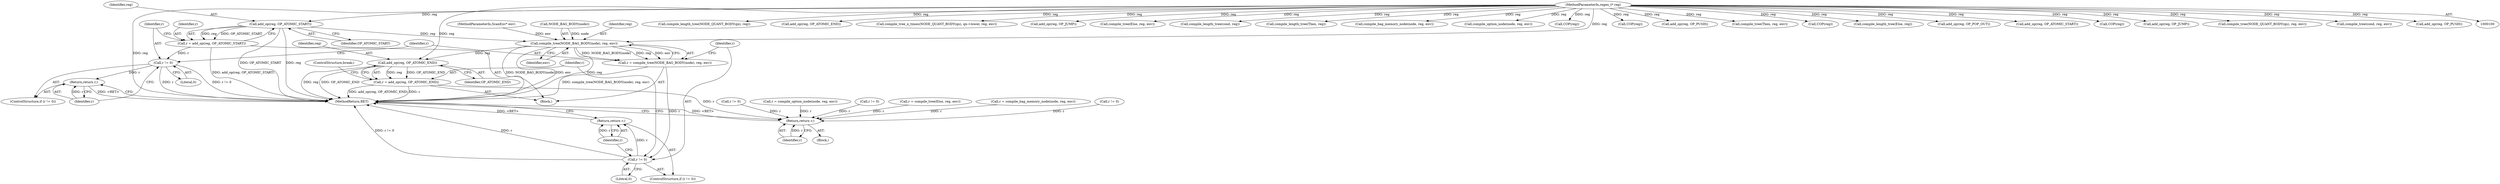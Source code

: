 digraph "0_oniguruma_c509265c5f6ae7264f7b8a8aae1cfa5fc59d108c@pointer" {
"1000248" [label="(Call,add_op(reg, OP_ATOMIC_START))"];
"1000102" [label="(MethodParameterIn,regex_t* reg)"];
"1000246" [label="(Call,r = add_op(reg, OP_ATOMIC_START))"];
"1000252" [label="(Call,r != 0)"];
"1000255" [label="(Return,return r;)"];
"1000259" [label="(Call,compile_tree(NODE_BAG_BODY(node), reg, env))"];
"1000257" [label="(Call,r = compile_tree(NODE_BAG_BODY(node), reg, env))"];
"1000265" [label="(Call,r != 0)"];
"1000268" [label="(Return,return r;)"];
"1000272" [label="(Call,add_op(reg, OP_ATOMIC_END))"];
"1000270" [label="(Call,r = add_op(reg, OP_ATOMIC_END))"];
"1000454" [label="(Return,return r;)"];
"1000246" [label="(Call,r = add_op(reg, OP_ATOMIC_START))"];
"1000157" [label="(Call,compile_length_tree(NODE_QUANT_BODY(qn), reg))"];
"1000249" [label="(Identifier,reg)"];
"1000259" [label="(Call,compile_tree(NODE_BAG_BODY(node), reg, env))"];
"1000391" [label="(Call,add_op(reg, OP_ATOMIC_END))"];
"1000141" [label="(Call,compile_tree_n_times(NODE_QUANT_BODY(qn), qn->lower, reg, env))"];
"1000272" [label="(Call,add_op(reg, OP_ATOMIC_END))"];
"1000428" [label="(Call,add_op(reg, OP_JUMP))"];
"1000449" [label="(Call,compile_tree(Else, reg, env))"];
"1000268" [label="(Return,return r;)"];
"1000315" [label="(Call,compile_length_tree(cond, reg))"];
"1000330" [label="(Call,compile_length_tree(Then, reg))"];
"1000103" [label="(MethodParameterIn,ScanEnv* env)"];
"1000115" [label="(Call,compile_bag_memory_node(node, reg, env))"];
"1000123" [label="(Call,compile_option_node(node, reg, env))"];
"1000273" [label="(Identifier,reg)"];
"1000265" [label="(Call,r != 0)"];
"1000251" [label="(ControlStructure,if (r != 0))"];
"1000267" [label="(Literal,0)"];
"1000253" [label="(Identifier,r)"];
"1000456" [label="(MethodReturn,RET)"];
"1000266" [label="(Identifier,r)"];
"1000395" [label="(Call,r != 0)"];
"1000270" [label="(Call,r = add_op(reg, OP_ATOMIC_END))"];
"1000258" [label="(Identifier,r)"];
"1000447" [label="(Call,r = compile_tree(Else, reg, env))"];
"1000440" [label="(Call,COP(reg))"];
"1000113" [label="(Call,r = compile_bag_memory_node(node, reg, env))"];
"1000411" [label="(Call,r != 0)"];
"1000254" [label="(Literal,0)"];
"1000257" [label="(Call,r = compile_tree(NODE_BAG_BODY(node), reg, env))"];
"1000370" [label="(Call,COP(reg))"];
"1000169" [label="(Call,add_op(reg, OP_PUSH))"];
"1000275" [label="(ControlStructure,break;)"];
"1000406" [label="(Call,compile_tree(Then, reg, env))"];
"1000222" [label="(Call,r != 0)"];
"1000260" [label="(Call,NODE_BAG_BODY(node))"];
"1000252" [label="(Call,r != 0)"];
"1000274" [label="(Identifier,OP_ATOMIC_END)"];
"1000230" [label="(Call,COP(reg))"];
"1000262" [label="(Identifier,reg)"];
"1000104" [label="(Block,)"];
"1000271" [label="(Identifier,r)"];
"1000423" [label="(Call,compile_length_tree(Else, reg))"];
"1000207" [label="(Call,add_op(reg, OP_POP_OUT))"];
"1000102" [label="(MethodParameterIn,regex_t* reg)"];
"1000304" [label="(Call,add_op(reg, OP_ATOMIC_START))"];
"1000263" [label="(Identifier,env)"];
"1000248" [label="(Call,add_op(reg, OP_ATOMIC_START))"];
"1000247" [label="(Identifier,r)"];
"1000269" [label="(Identifier,r)"];
"1000255" [label="(Return,return r;)"];
"1000256" [label="(Identifier,r)"];
"1000264" [label="(ControlStructure,if (r != 0))"];
"1000250" [label="(Identifier,OP_ATOMIC_START)"];
"1000245" [label="(Block,)"];
"1000454" [label="(Return,return r;)"];
"1000181" [label="(Call,COP(reg))"];
"1000455" [label="(Identifier,r)"];
"1000218" [label="(Call,add_op(reg, OP_JUMP))"];
"1000121" [label="(Call,r = compile_option_node(node, reg, env))"];
"1000194" [label="(Call,compile_tree(NODE_QUANT_BODY(qn), reg, env))"];
"1000379" [label="(Call,compile_tree(cond, reg, env))"];
"1000358" [label="(Call,add_op(reg, OP_PUSH))"];
"1000248" -> "1000246"  [label="AST: "];
"1000248" -> "1000250"  [label="CFG: "];
"1000249" -> "1000248"  [label="AST: "];
"1000250" -> "1000248"  [label="AST: "];
"1000246" -> "1000248"  [label="CFG: "];
"1000248" -> "1000456"  [label="DDG: OP_ATOMIC_START"];
"1000248" -> "1000456"  [label="DDG: reg"];
"1000248" -> "1000246"  [label="DDG: reg"];
"1000248" -> "1000246"  [label="DDG: OP_ATOMIC_START"];
"1000102" -> "1000248"  [label="DDG: reg"];
"1000248" -> "1000259"  [label="DDG: reg"];
"1000102" -> "1000100"  [label="AST: "];
"1000102" -> "1000456"  [label="DDG: reg"];
"1000102" -> "1000115"  [label="DDG: reg"];
"1000102" -> "1000123"  [label="DDG: reg"];
"1000102" -> "1000141"  [label="DDG: reg"];
"1000102" -> "1000157"  [label="DDG: reg"];
"1000102" -> "1000169"  [label="DDG: reg"];
"1000102" -> "1000181"  [label="DDG: reg"];
"1000102" -> "1000194"  [label="DDG: reg"];
"1000102" -> "1000207"  [label="DDG: reg"];
"1000102" -> "1000218"  [label="DDG: reg"];
"1000102" -> "1000230"  [label="DDG: reg"];
"1000102" -> "1000259"  [label="DDG: reg"];
"1000102" -> "1000272"  [label="DDG: reg"];
"1000102" -> "1000304"  [label="DDG: reg"];
"1000102" -> "1000315"  [label="DDG: reg"];
"1000102" -> "1000330"  [label="DDG: reg"];
"1000102" -> "1000358"  [label="DDG: reg"];
"1000102" -> "1000370"  [label="DDG: reg"];
"1000102" -> "1000379"  [label="DDG: reg"];
"1000102" -> "1000391"  [label="DDG: reg"];
"1000102" -> "1000406"  [label="DDG: reg"];
"1000102" -> "1000423"  [label="DDG: reg"];
"1000102" -> "1000428"  [label="DDG: reg"];
"1000102" -> "1000440"  [label="DDG: reg"];
"1000102" -> "1000449"  [label="DDG: reg"];
"1000246" -> "1000245"  [label="AST: "];
"1000247" -> "1000246"  [label="AST: "];
"1000253" -> "1000246"  [label="CFG: "];
"1000246" -> "1000456"  [label="DDG: add_op(reg, OP_ATOMIC_START)"];
"1000246" -> "1000252"  [label="DDG: r"];
"1000252" -> "1000251"  [label="AST: "];
"1000252" -> "1000254"  [label="CFG: "];
"1000253" -> "1000252"  [label="AST: "];
"1000254" -> "1000252"  [label="AST: "];
"1000256" -> "1000252"  [label="CFG: "];
"1000258" -> "1000252"  [label="CFG: "];
"1000252" -> "1000456"  [label="DDG: r"];
"1000252" -> "1000456"  [label="DDG: r != 0"];
"1000252" -> "1000255"  [label="DDG: r"];
"1000255" -> "1000251"  [label="AST: "];
"1000255" -> "1000256"  [label="CFG: "];
"1000256" -> "1000255"  [label="AST: "];
"1000456" -> "1000255"  [label="CFG: "];
"1000255" -> "1000456"  [label="DDG: <RET>"];
"1000256" -> "1000255"  [label="DDG: r"];
"1000259" -> "1000257"  [label="AST: "];
"1000259" -> "1000263"  [label="CFG: "];
"1000260" -> "1000259"  [label="AST: "];
"1000262" -> "1000259"  [label="AST: "];
"1000263" -> "1000259"  [label="AST: "];
"1000257" -> "1000259"  [label="CFG: "];
"1000259" -> "1000456"  [label="DDG: NODE_BAG_BODY(node)"];
"1000259" -> "1000456"  [label="DDG: env"];
"1000259" -> "1000456"  [label="DDG: reg"];
"1000259" -> "1000257"  [label="DDG: NODE_BAG_BODY(node)"];
"1000259" -> "1000257"  [label="DDG: reg"];
"1000259" -> "1000257"  [label="DDG: env"];
"1000260" -> "1000259"  [label="DDG: node"];
"1000103" -> "1000259"  [label="DDG: env"];
"1000259" -> "1000272"  [label="DDG: reg"];
"1000257" -> "1000245"  [label="AST: "];
"1000258" -> "1000257"  [label="AST: "];
"1000266" -> "1000257"  [label="CFG: "];
"1000257" -> "1000456"  [label="DDG: compile_tree(NODE_BAG_BODY(node), reg, env)"];
"1000257" -> "1000265"  [label="DDG: r"];
"1000265" -> "1000264"  [label="AST: "];
"1000265" -> "1000267"  [label="CFG: "];
"1000266" -> "1000265"  [label="AST: "];
"1000267" -> "1000265"  [label="AST: "];
"1000269" -> "1000265"  [label="CFG: "];
"1000271" -> "1000265"  [label="CFG: "];
"1000265" -> "1000456"  [label="DDG: r != 0"];
"1000265" -> "1000456"  [label="DDG: r"];
"1000265" -> "1000268"  [label="DDG: r"];
"1000268" -> "1000264"  [label="AST: "];
"1000268" -> "1000269"  [label="CFG: "];
"1000269" -> "1000268"  [label="AST: "];
"1000456" -> "1000268"  [label="CFG: "];
"1000268" -> "1000456"  [label="DDG: <RET>"];
"1000269" -> "1000268"  [label="DDG: r"];
"1000272" -> "1000270"  [label="AST: "];
"1000272" -> "1000274"  [label="CFG: "];
"1000273" -> "1000272"  [label="AST: "];
"1000274" -> "1000272"  [label="AST: "];
"1000270" -> "1000272"  [label="CFG: "];
"1000272" -> "1000456"  [label="DDG: OP_ATOMIC_END"];
"1000272" -> "1000456"  [label="DDG: reg"];
"1000272" -> "1000270"  [label="DDG: reg"];
"1000272" -> "1000270"  [label="DDG: OP_ATOMIC_END"];
"1000270" -> "1000245"  [label="AST: "];
"1000271" -> "1000270"  [label="AST: "];
"1000275" -> "1000270"  [label="CFG: "];
"1000270" -> "1000456"  [label="DDG: add_op(reg, OP_ATOMIC_END)"];
"1000270" -> "1000456"  [label="DDG: r"];
"1000270" -> "1000454"  [label="DDG: r"];
"1000454" -> "1000104"  [label="AST: "];
"1000454" -> "1000455"  [label="CFG: "];
"1000455" -> "1000454"  [label="AST: "];
"1000456" -> "1000454"  [label="CFG: "];
"1000454" -> "1000456"  [label="DDG: <RET>"];
"1000455" -> "1000454"  [label="DDG: r"];
"1000395" -> "1000454"  [label="DDG: r"];
"1000222" -> "1000454"  [label="DDG: r"];
"1000411" -> "1000454"  [label="DDG: r"];
"1000113" -> "1000454"  [label="DDG: r"];
"1000121" -> "1000454"  [label="DDG: r"];
"1000447" -> "1000454"  [label="DDG: r"];
}
